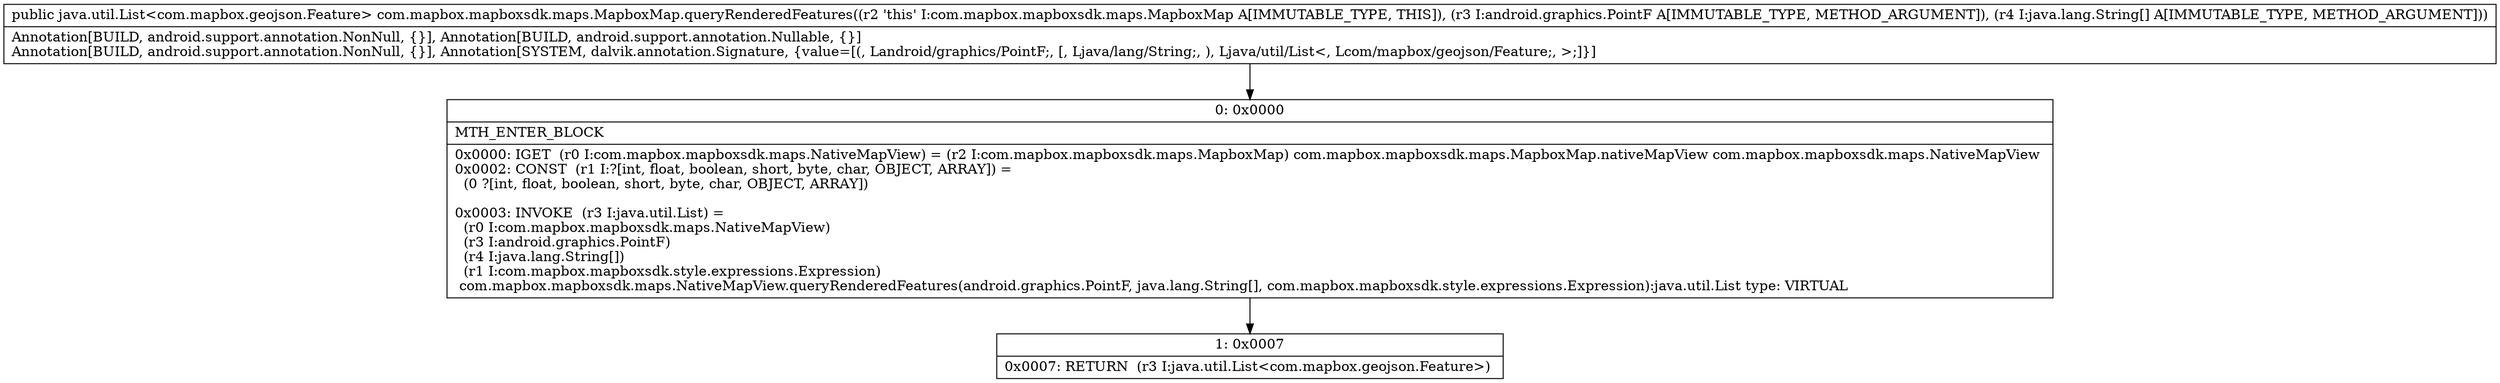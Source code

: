 digraph "CFG forcom.mapbox.mapboxsdk.maps.MapboxMap.queryRenderedFeatures(Landroid\/graphics\/PointF;[Ljava\/lang\/String;)Ljava\/util\/List;" {
Node_0 [shape=record,label="{0\:\ 0x0000|MTH_ENTER_BLOCK\l|0x0000: IGET  (r0 I:com.mapbox.mapboxsdk.maps.NativeMapView) = (r2 I:com.mapbox.mapboxsdk.maps.MapboxMap) com.mapbox.mapboxsdk.maps.MapboxMap.nativeMapView com.mapbox.mapboxsdk.maps.NativeMapView \l0x0002: CONST  (r1 I:?[int, float, boolean, short, byte, char, OBJECT, ARRAY]) = \l  (0 ?[int, float, boolean, short, byte, char, OBJECT, ARRAY])\l \l0x0003: INVOKE  (r3 I:java.util.List) = \l  (r0 I:com.mapbox.mapboxsdk.maps.NativeMapView)\l  (r3 I:android.graphics.PointF)\l  (r4 I:java.lang.String[])\l  (r1 I:com.mapbox.mapboxsdk.style.expressions.Expression)\l com.mapbox.mapboxsdk.maps.NativeMapView.queryRenderedFeatures(android.graphics.PointF, java.lang.String[], com.mapbox.mapboxsdk.style.expressions.Expression):java.util.List type: VIRTUAL \l}"];
Node_1 [shape=record,label="{1\:\ 0x0007|0x0007: RETURN  (r3 I:java.util.List\<com.mapbox.geojson.Feature\>) \l}"];
MethodNode[shape=record,label="{public java.util.List\<com.mapbox.geojson.Feature\> com.mapbox.mapboxsdk.maps.MapboxMap.queryRenderedFeatures((r2 'this' I:com.mapbox.mapboxsdk.maps.MapboxMap A[IMMUTABLE_TYPE, THIS]), (r3 I:android.graphics.PointF A[IMMUTABLE_TYPE, METHOD_ARGUMENT]), (r4 I:java.lang.String[] A[IMMUTABLE_TYPE, METHOD_ARGUMENT]))  | Annotation[BUILD, android.support.annotation.NonNull, \{\}], Annotation[BUILD, android.support.annotation.Nullable, \{\}]\lAnnotation[BUILD, android.support.annotation.NonNull, \{\}], Annotation[SYSTEM, dalvik.annotation.Signature, \{value=[(, Landroid\/graphics\/PointF;, [, Ljava\/lang\/String;, ), Ljava\/util\/List\<, Lcom\/mapbox\/geojson\/Feature;, \>;]\}]\l}"];
MethodNode -> Node_0;
Node_0 -> Node_1;
}

